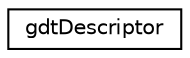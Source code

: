 digraph "Graphical Class Hierarchy"
{
 // LATEX_PDF_SIZE
  edge [fontname="Helvetica",fontsize="10",labelfontname="Helvetica",labelfontsize="10"];
  node [fontname="Helvetica",fontsize="10",shape=record];
  rankdir="LR";
  Node0 [label="gdtDescriptor",height=0.2,width=0.4,color="black", fillcolor="white", style="filled",URL="$structgdtDescriptor.html",tooltip=" "];
}
